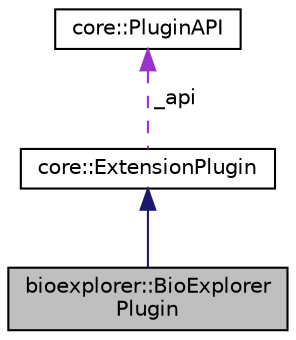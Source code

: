digraph "bioexplorer::BioExplorerPlugin"
{
 // LATEX_PDF_SIZE
  edge [fontname="Helvetica",fontsize="10",labelfontname="Helvetica",labelfontsize="10"];
  node [fontname="Helvetica",fontsize="10",shape=record];
  Node1 [label="bioexplorer::BioExplorer\lPlugin",height=0.2,width=0.4,color="black", fillcolor="grey75", style="filled", fontcolor="black",tooltip="This class implements the BioExplorer plugin."];
  Node2 -> Node1 [dir="back",color="midnightblue",fontsize="10",style="solid",fontname="Helvetica"];
  Node2 [label="core::ExtensionPlugin",height=0.2,width=0.4,color="black", fillcolor="white", style="filled",URL="$d4/dfc/classcore_1_1ExtensionPlugin.html",tooltip=" "];
  Node3 -> Node2 [dir="back",color="darkorchid3",fontsize="10",style="dashed",label=" _api" ,fontname="Helvetica"];
  Node3 [label="core::PluginAPI",height=0.2,width=0.4,color="black", fillcolor="white", style="filled",URL="$d2/d07/classcore_1_1PluginAPI.html",tooltip=" "];
}
